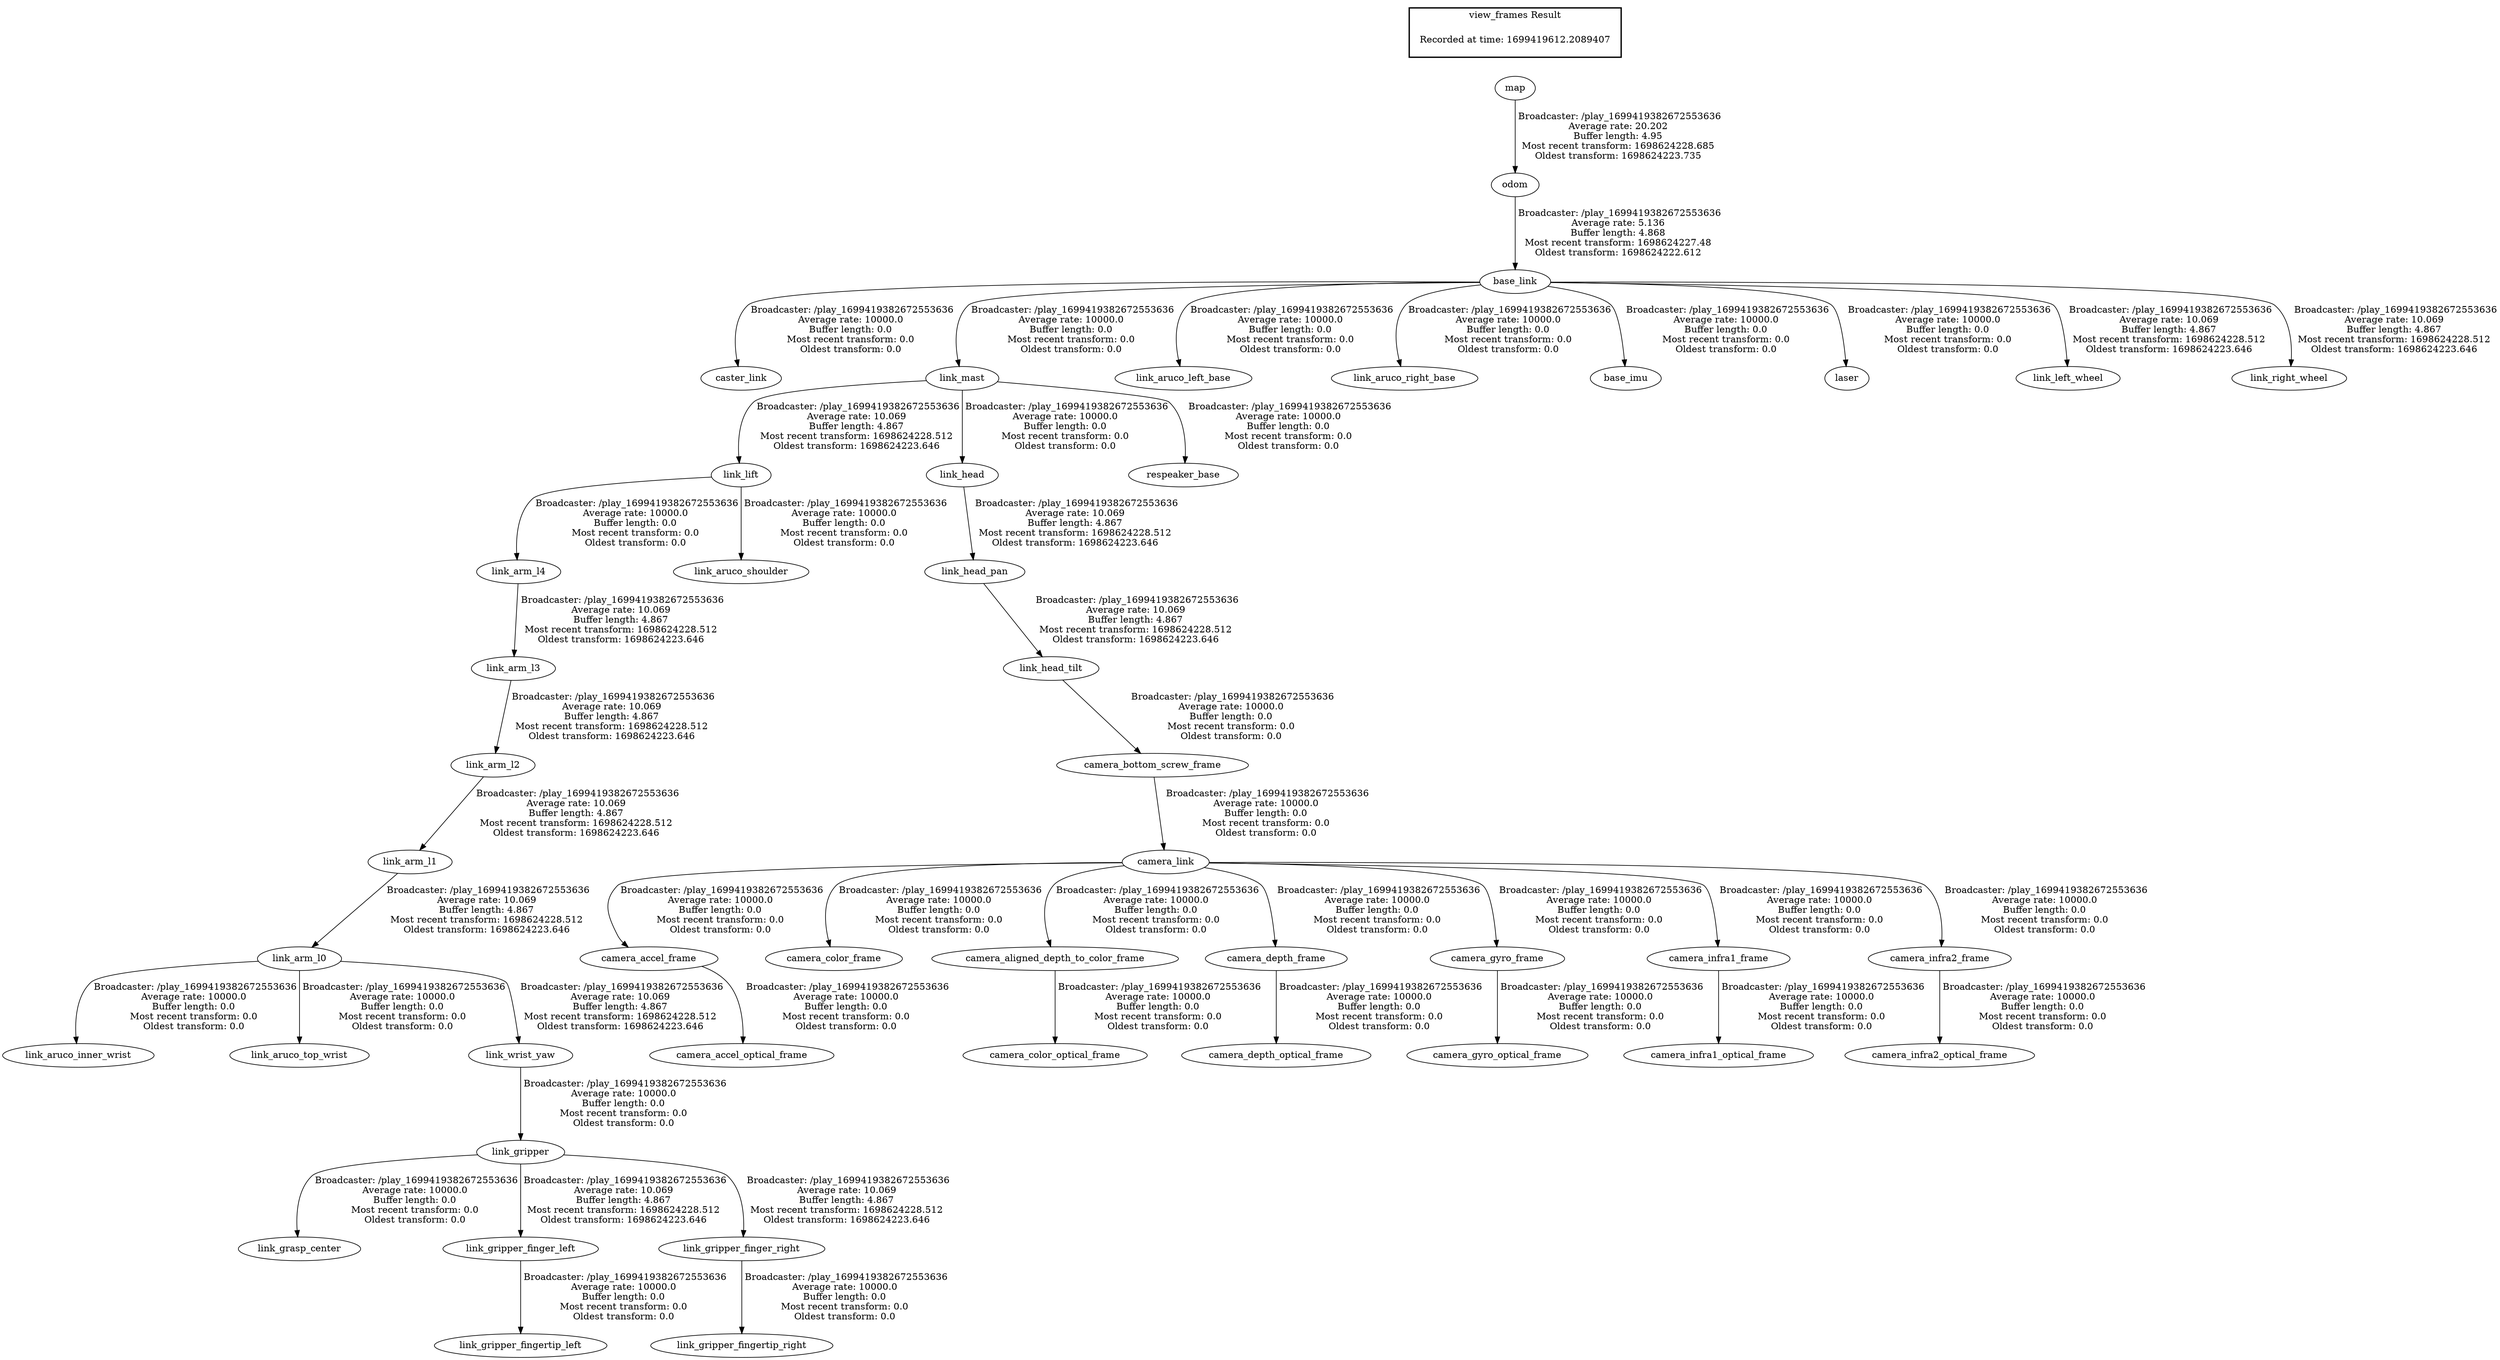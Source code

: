 digraph G {
"camera_link" -> "camera_accel_frame"[label=" Broadcaster: /play_1699419382672553636\nAverage rate: 10000.0\nBuffer length: 0.0\nMost recent transform: 0.0\nOldest transform: 0.0\n"];
"camera_bottom_screw_frame" -> "camera_link"[label=" Broadcaster: /play_1699419382672553636\nAverage rate: 10000.0\nBuffer length: 0.0\nMost recent transform: 0.0\nOldest transform: 0.0\n"];
"camera_accel_frame" -> "camera_accel_optical_frame"[label=" Broadcaster: /play_1699419382672553636\nAverage rate: 10000.0\nBuffer length: 0.0\nMost recent transform: 0.0\nOldest transform: 0.0\n"];
"camera_link" -> "camera_color_frame"[label=" Broadcaster: /play_1699419382672553636\nAverage rate: 10000.0\nBuffer length: 0.0\nMost recent transform: 0.0\nOldest transform: 0.0\n"];
"camera_aligned_depth_to_color_frame" -> "camera_color_optical_frame"[label=" Broadcaster: /play_1699419382672553636\nAverage rate: 10000.0\nBuffer length: 0.0\nMost recent transform: 0.0\nOldest transform: 0.0\n"];
"camera_link" -> "camera_depth_frame"[label=" Broadcaster: /play_1699419382672553636\nAverage rate: 10000.0\nBuffer length: 0.0\nMost recent transform: 0.0\nOldest transform: 0.0\n"];
"camera_depth_frame" -> "camera_depth_optical_frame"[label=" Broadcaster: /play_1699419382672553636\nAverage rate: 10000.0\nBuffer length: 0.0\nMost recent transform: 0.0\nOldest transform: 0.0\n"];
"camera_link" -> "camera_gyro_frame"[label=" Broadcaster: /play_1699419382672553636\nAverage rate: 10000.0\nBuffer length: 0.0\nMost recent transform: 0.0\nOldest transform: 0.0\n"];
"camera_gyro_frame" -> "camera_gyro_optical_frame"[label=" Broadcaster: /play_1699419382672553636\nAverage rate: 10000.0\nBuffer length: 0.0\nMost recent transform: 0.0\nOldest transform: 0.0\n"];
"camera_link" -> "camera_infra1_frame"[label=" Broadcaster: /play_1699419382672553636\nAverage rate: 10000.0\nBuffer length: 0.0\nMost recent transform: 0.0\nOldest transform: 0.0\n"];
"camera_infra1_frame" -> "camera_infra1_optical_frame"[label=" Broadcaster: /play_1699419382672553636\nAverage rate: 10000.0\nBuffer length: 0.0\nMost recent transform: 0.0\nOldest transform: 0.0\n"];
"camera_link" -> "camera_infra2_frame"[label=" Broadcaster: /play_1699419382672553636\nAverage rate: 10000.0\nBuffer length: 0.0\nMost recent transform: 0.0\nOldest transform: 0.0\n"];
"camera_infra2_frame" -> "camera_infra2_optical_frame"[label=" Broadcaster: /play_1699419382672553636\nAverage rate: 10000.0\nBuffer length: 0.0\nMost recent transform: 0.0\nOldest transform: 0.0\n"];
"link_head_tilt" -> "camera_bottom_screw_frame"[label=" Broadcaster: /play_1699419382672553636\nAverage rate: 10000.0\nBuffer length: 0.0\nMost recent transform: 0.0\nOldest transform: 0.0\n"];
"link_head_pan" -> "link_head_tilt"[label=" Broadcaster: /play_1699419382672553636\nAverage rate: 10.069\nBuffer length: 4.867\nMost recent transform: 1698624228.512\nOldest transform: 1698624223.646\n"];
"base_link" -> "caster_link"[label=" Broadcaster: /play_1699419382672553636\nAverage rate: 10000.0\nBuffer length: 0.0\nMost recent transform: 0.0\nOldest transform: 0.0\n"];
"odom" -> "base_link"[label=" Broadcaster: /play_1699419382672553636\nAverage rate: 5.136\nBuffer length: 4.868\nMost recent transform: 1698624227.48\nOldest transform: 1698624222.612\n"];
"link_lift" -> "link_arm_l4"[label=" Broadcaster: /play_1699419382672553636\nAverage rate: 10000.0\nBuffer length: 0.0\nMost recent transform: 0.0\nOldest transform: 0.0\n"];
"link_mast" -> "link_lift"[label=" Broadcaster: /play_1699419382672553636\nAverage rate: 10.069\nBuffer length: 4.867\nMost recent transform: 1698624228.512\nOldest transform: 1698624223.646\n"];
"link_arm_l0" -> "link_aruco_inner_wrist"[label=" Broadcaster: /play_1699419382672553636\nAverage rate: 10000.0\nBuffer length: 0.0\nMost recent transform: 0.0\nOldest transform: 0.0\n"];
"link_arm_l1" -> "link_arm_l0"[label=" Broadcaster: /play_1699419382672553636\nAverage rate: 10.069\nBuffer length: 4.867\nMost recent transform: 1698624228.512\nOldest transform: 1698624223.646\n"];
"base_link" -> "link_aruco_left_base"[label=" Broadcaster: /play_1699419382672553636\nAverage rate: 10000.0\nBuffer length: 0.0\nMost recent transform: 0.0\nOldest transform: 0.0\n"];
"base_link" -> "link_aruco_right_base"[label=" Broadcaster: /play_1699419382672553636\nAverage rate: 10000.0\nBuffer length: 0.0\nMost recent transform: 0.0\nOldest transform: 0.0\n"];
"link_lift" -> "link_aruco_shoulder"[label=" Broadcaster: /play_1699419382672553636\nAverage rate: 10000.0\nBuffer length: 0.0\nMost recent transform: 0.0\nOldest transform: 0.0\n"];
"link_arm_l0" -> "link_aruco_top_wrist"[label=" Broadcaster: /play_1699419382672553636\nAverage rate: 10000.0\nBuffer length: 0.0\nMost recent transform: 0.0\nOldest transform: 0.0\n"];
"base_link" -> "base_imu"[label=" Broadcaster: /play_1699419382672553636\nAverage rate: 10000.0\nBuffer length: 0.0\nMost recent transform: 0.0\nOldest transform: 0.0\n"];
"link_gripper" -> "link_grasp_center"[label=" Broadcaster: /play_1699419382672553636\nAverage rate: 10000.0\nBuffer length: 0.0\nMost recent transform: 0.0\nOldest transform: 0.0\n"];
"link_wrist_yaw" -> "link_gripper"[label=" Broadcaster: /play_1699419382672553636\nAverage rate: 10000.0\nBuffer length: 0.0\nMost recent transform: 0.0\nOldest transform: 0.0\n"];
"link_arm_l0" -> "link_wrist_yaw"[label=" Broadcaster: /play_1699419382672553636\nAverage rate: 10.069\nBuffer length: 4.867\nMost recent transform: 1698624228.512\nOldest transform: 1698624223.646\n"];
"link_gripper_finger_left" -> "link_gripper_fingertip_left"[label=" Broadcaster: /play_1699419382672553636\nAverage rate: 10000.0\nBuffer length: 0.0\nMost recent transform: 0.0\nOldest transform: 0.0\n"];
"link_gripper" -> "link_gripper_finger_left"[label=" Broadcaster: /play_1699419382672553636\nAverage rate: 10.069\nBuffer length: 4.867\nMost recent transform: 1698624228.512\nOldest transform: 1698624223.646\n"];
"link_gripper_finger_right" -> "link_gripper_fingertip_right"[label=" Broadcaster: /play_1699419382672553636\nAverage rate: 10000.0\nBuffer length: 0.0\nMost recent transform: 0.0\nOldest transform: 0.0\n"];
"link_gripper" -> "link_gripper_finger_right"[label=" Broadcaster: /play_1699419382672553636\nAverage rate: 10.069\nBuffer length: 4.867\nMost recent transform: 1698624228.512\nOldest transform: 1698624223.646\n"];
"link_mast" -> "link_head"[label=" Broadcaster: /play_1699419382672553636\nAverage rate: 10000.0\nBuffer length: 0.0\nMost recent transform: 0.0\nOldest transform: 0.0\n"];
"base_link" -> "link_mast"[label=" Broadcaster: /play_1699419382672553636\nAverage rate: 10000.0\nBuffer length: 0.0\nMost recent transform: 0.0\nOldest transform: 0.0\n"];
"base_link" -> "laser"[label=" Broadcaster: /play_1699419382672553636\nAverage rate: 10000.0\nBuffer length: 0.0\nMost recent transform: 0.0\nOldest transform: 0.0\n"];
"link_mast" -> "respeaker_base"[label=" Broadcaster: /play_1699419382672553636\nAverage rate: 10000.0\nBuffer length: 0.0\nMost recent transform: 0.0\nOldest transform: 0.0\n"];
"camera_link" -> "camera_aligned_depth_to_color_frame"[label=" Broadcaster: /play_1699419382672553636\nAverage rate: 10000.0\nBuffer length: 0.0\nMost recent transform: 0.0\nOldest transform: 0.0\n"];
"map" -> "odom"[label=" Broadcaster: /play_1699419382672553636\nAverage rate: 20.202\nBuffer length: 4.95\nMost recent transform: 1698624228.685\nOldest transform: 1698624223.735\n"];
"link_arm_l2" -> "link_arm_l1"[label=" Broadcaster: /play_1699419382672553636\nAverage rate: 10.069\nBuffer length: 4.867\nMost recent transform: 1698624228.512\nOldest transform: 1698624223.646\n"];
"link_arm_l3" -> "link_arm_l2"[label=" Broadcaster: /play_1699419382672553636\nAverage rate: 10.069\nBuffer length: 4.867\nMost recent transform: 1698624228.512\nOldest transform: 1698624223.646\n"];
"link_arm_l4" -> "link_arm_l3"[label=" Broadcaster: /play_1699419382672553636\nAverage rate: 10.069\nBuffer length: 4.867\nMost recent transform: 1698624228.512\nOldest transform: 1698624223.646\n"];
"link_head" -> "link_head_pan"[label=" Broadcaster: /play_1699419382672553636\nAverage rate: 10.069\nBuffer length: 4.867\nMost recent transform: 1698624228.512\nOldest transform: 1698624223.646\n"];
"base_link" -> "link_left_wheel"[label=" Broadcaster: /play_1699419382672553636\nAverage rate: 10.069\nBuffer length: 4.867\nMost recent transform: 1698624228.512\nOldest transform: 1698624223.646\n"];
"base_link" -> "link_right_wheel"[label=" Broadcaster: /play_1699419382672553636\nAverage rate: 10.069\nBuffer length: 4.867\nMost recent transform: 1698624228.512\nOldest transform: 1698624223.646\n"];
edge [style=invis];
 subgraph cluster_legend { style=bold; color=black; label ="view_frames Result";
"Recorded at time: 1699419612.2089407"[ shape=plaintext ] ;
}->"map";
}